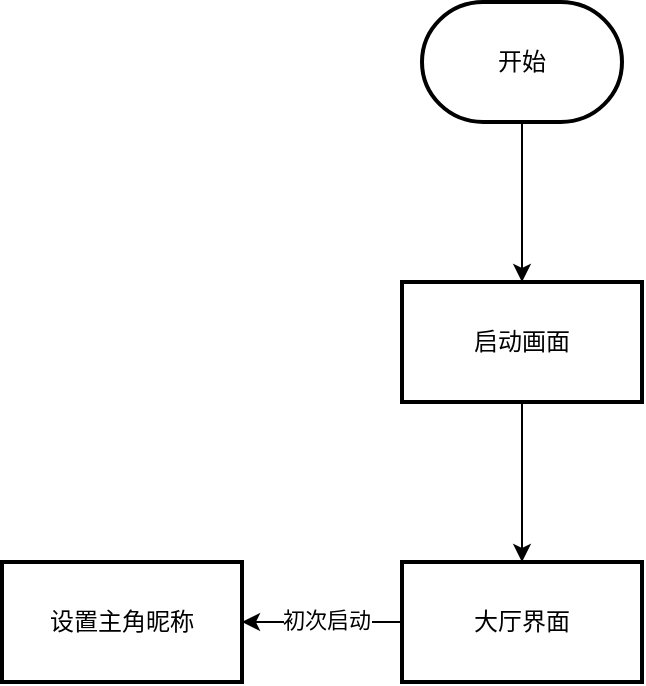 <mxfile version="24.8.0">
  <diagram name="Page-1" id="74e2e168-ea6b-b213-b513-2b3c1d86103e">
    <mxGraphModel dx="1434" dy="738" grid="0" gridSize="10" guides="1" tooltips="1" connect="1" arrows="1" fold="1" page="1" pageScale="1" pageWidth="1100" pageHeight="850" background="none" math="0" shadow="0">
      <root>
        <mxCell id="0" />
        <mxCell id="1" parent="0" />
        <mxCell id="d2EBMlPmmXlRHHhPWO4T-4" value="" style="edgeStyle=orthogonalEdgeStyle;rounded=0;orthogonalLoop=1;jettySize=auto;html=1;" parent="1" source="d2EBMlPmmXlRHHhPWO4T-2" target="d2EBMlPmmXlRHHhPWO4T-3" edge="1">
          <mxGeometry relative="1" as="geometry" />
        </mxCell>
        <mxCell id="d2EBMlPmmXlRHHhPWO4T-2" value="开始" style="strokeWidth=2;html=1;shape=mxgraph.flowchart.terminator;whiteSpace=wrap;" parent="1" vertex="1">
          <mxGeometry x="500" y="20" width="100" height="60" as="geometry" />
        </mxCell>
        <mxCell id="d2EBMlPmmXlRHHhPWO4T-6" value="" style="edgeStyle=orthogonalEdgeStyle;rounded=0;orthogonalLoop=1;jettySize=auto;html=1;" parent="1" source="d2EBMlPmmXlRHHhPWO4T-3" target="d2EBMlPmmXlRHHhPWO4T-5" edge="1">
          <mxGeometry relative="1" as="geometry" />
        </mxCell>
        <mxCell id="d2EBMlPmmXlRHHhPWO4T-3" value="启动画面" style="whiteSpace=wrap;html=1;strokeWidth=2;" parent="1" vertex="1">
          <mxGeometry x="490" y="160" width="120" height="60" as="geometry" />
        </mxCell>
        <mxCell id="y7Wc0oIqjV_kydUNX5CG-2" value="" style="edgeStyle=orthogonalEdgeStyle;rounded=0;orthogonalLoop=1;jettySize=auto;html=1;" edge="1" parent="1" source="d2EBMlPmmXlRHHhPWO4T-5" target="y7Wc0oIqjV_kydUNX5CG-1">
          <mxGeometry relative="1" as="geometry" />
        </mxCell>
        <mxCell id="y7Wc0oIqjV_kydUNX5CG-3" value="初次启动" style="edgeLabel;html=1;align=center;verticalAlign=middle;resizable=0;points=[];" vertex="1" connectable="0" parent="y7Wc0oIqjV_kydUNX5CG-2">
          <mxGeometry x="-0.05" y="-1" relative="1" as="geometry">
            <mxPoint as="offset" />
          </mxGeometry>
        </mxCell>
        <mxCell id="d2EBMlPmmXlRHHhPWO4T-5" value="大厅界面" style="whiteSpace=wrap;html=1;strokeWidth=2;" parent="1" vertex="1">
          <mxGeometry x="490" y="300" width="120" height="60" as="geometry" />
        </mxCell>
        <mxCell id="y7Wc0oIqjV_kydUNX5CG-1" value="设置主角昵称" style="whiteSpace=wrap;html=1;strokeWidth=2;" vertex="1" parent="1">
          <mxGeometry x="290" y="300" width="120" height="60" as="geometry" />
        </mxCell>
      </root>
    </mxGraphModel>
  </diagram>
</mxfile>
